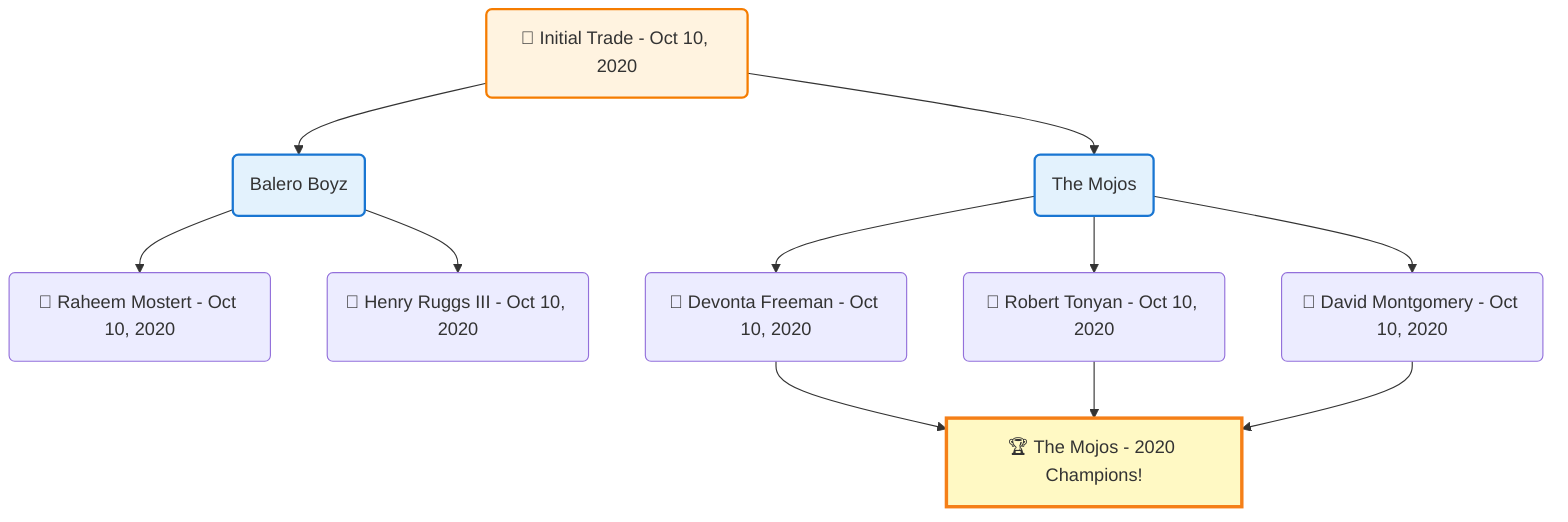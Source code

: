 flowchart TD

    TRADE_MAIN("🔄 Initial Trade - Oct 10, 2020")
    TEAM_1("Balero Boyz")
    TEAM_2("The Mojos")
    NODE_9efc4ed5-b7f7-4b48-b921-14bf38922052("🔄 Raheem Mostert - Oct 10, 2020")
    NODE_6f7a1521-903c-49fe-9eaf-279c372d30a8("🔄 Devonta Freeman - Oct 10, 2020")
    CHAMP_bbe2d0ad-54cf-4c22-be82-b2a5f262a157_2020["🏆 The Mojos - 2020 Champions!"]
    NODE_c58a06a1-e9f5-4a46-a1a1-9092ed02f1a4("🔄 Robert Tonyan - Oct 10, 2020")
    NODE_47caf34a-2998-41b9-a9b0-d30f8e205eea("🔄 David Montgomery - Oct 10, 2020")
    NODE_ed08d386-51f7-4dd8-8242-e29fcc6ea4e3("🔄 Henry Ruggs III - Oct 10, 2020")

    TRADE_MAIN --> TEAM_1
    TRADE_MAIN --> TEAM_2
    TEAM_1 --> NODE_9efc4ed5-b7f7-4b48-b921-14bf38922052
    TEAM_2 --> NODE_6f7a1521-903c-49fe-9eaf-279c372d30a8
    NODE_6f7a1521-903c-49fe-9eaf-279c372d30a8 --> CHAMP_bbe2d0ad-54cf-4c22-be82-b2a5f262a157_2020
    TEAM_2 --> NODE_c58a06a1-e9f5-4a46-a1a1-9092ed02f1a4
    NODE_c58a06a1-e9f5-4a46-a1a1-9092ed02f1a4 --> CHAMP_bbe2d0ad-54cf-4c22-be82-b2a5f262a157_2020
    TEAM_2 --> NODE_47caf34a-2998-41b9-a9b0-d30f8e205eea
    NODE_47caf34a-2998-41b9-a9b0-d30f8e205eea --> CHAMP_bbe2d0ad-54cf-4c22-be82-b2a5f262a157_2020
    TEAM_1 --> NODE_ed08d386-51f7-4dd8-8242-e29fcc6ea4e3

    %% Node styling
    classDef teamNode fill:#e3f2fd,stroke:#1976d2,stroke-width:2px
    classDef tradeNode fill:#fff3e0,stroke:#f57c00,stroke-width:2px
    classDef playerNode fill:#f3e5f5,stroke:#7b1fa2,stroke-width:1px
    classDef nonRootPlayerNode fill:#f5f5f5,stroke:#757575,stroke-width:1px
    classDef endNode fill:#ffebee,stroke:#c62828,stroke-width:2px
    classDef waiverNode fill:#e8f5e8,stroke:#388e3c,stroke-width:2px
    classDef championshipNode fill:#fff9c4,stroke:#f57f17,stroke-width:3px

    class TEAM_1,TEAM_2 teamNode
    class CHAMP_bbe2d0ad-54cf-4c22-be82-b2a5f262a157_2020 championshipNode
    class TRADE_MAIN tradeNode